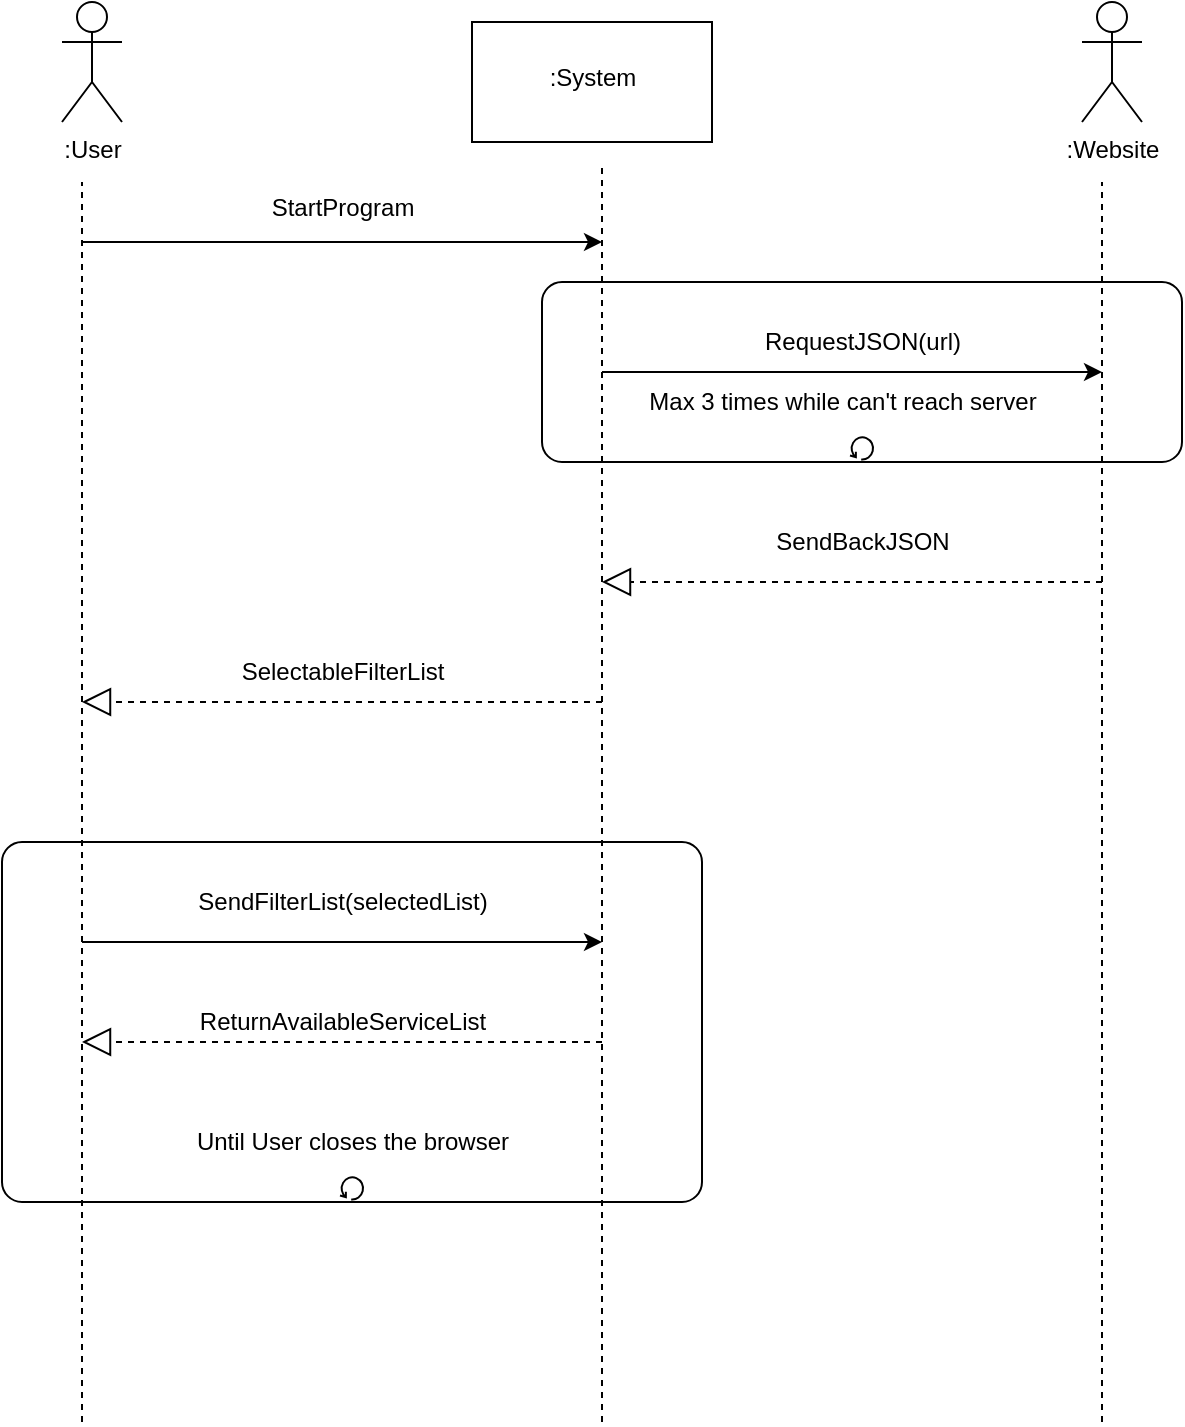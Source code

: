 <mxfile version="19.0.0" type="google"><diagram id="5121LsC_4LzDKBzuAIib" name="Page-1"><mxGraphModel grid="1" page="1" gridSize="10" guides="1" tooltips="1" connect="1" arrows="1" fold="1" pageScale="1" pageWidth="850" pageHeight="1100" math="0" shadow="0"><root><mxCell id="0"/><mxCell id="1" parent="0"/><mxCell id="rE-6pbPaNSZfkAIZ14ht-26" value="" style="points=[[0.25,0,0],[0.5,0,0],[0.75,0,0],[1,0.25,0],[1,0.5,0],[1,0.75,0],[0.75,1,0],[0.5,1,0],[0.25,1,0],[0,0.75,0],[0,0.5,0],[0,0.25,0]];shape=mxgraph.bpmn.task;whiteSpace=wrap;rectStyle=rounded;size=10;taskMarker=abstract;isLoopStandard=1;" vertex="1" parent="1"><mxGeometry x="130" y="460" width="350" height="180" as="geometry"/></mxCell><mxCell id="rE-6pbPaNSZfkAIZ14ht-20" value="" style="points=[[0.25,0,0],[0.5,0,0],[0.75,0,0],[1,0.25,0],[1,0.5,0],[1,0.75,0],[0.75,1,0],[0.5,1,0],[0.25,1,0],[0,0.75,0],[0,0.5,0],[0,0.25,0]];shape=mxgraph.bpmn.task;whiteSpace=wrap;rectStyle=rounded;size=10;taskMarker=abstract;isLoopStandard=1;" vertex="1" parent="1"><mxGeometry x="400" y="180" width="320" height="90" as="geometry"/></mxCell><mxCell id="rE-6pbPaNSZfkAIZ14ht-4" value="" style="verticalLabelPosition=bottom;verticalAlign=top;html=1;shape=mxgraph.basic.rect;fillColor2=none;strokeWidth=1;size=20;indent=5;" vertex="1" parent="1"><mxGeometry x="365" y="50" width="120" height="60" as="geometry"/></mxCell><mxCell id="rE-6pbPaNSZfkAIZ14ht-1" value=":User" style="shape=umlActor;verticalLabelPosition=bottom;verticalAlign=top;html=1;outlineConnect=0;" vertex="1" parent="1"><mxGeometry x="160" y="40" width="30" height="60" as="geometry"/></mxCell><mxCell id="rE-6pbPaNSZfkAIZ14ht-3" value=":Website" style="shape=umlActor;verticalLabelPosition=bottom;verticalAlign=top;html=1;" vertex="1" parent="1"><mxGeometry x="670" y="40" width="30" height="60" as="geometry"/></mxCell><mxCell id="rE-6pbPaNSZfkAIZ14ht-5" value="&lt;div&gt;:System&lt;/div&gt;&lt;div&gt;&lt;br&gt;&lt;/div&gt;" style="text;html=1;align=center;verticalAlign=middle;resizable=0;points=[];autosize=1;strokeColor=none;fillColor=none;" vertex="1" parent="1"><mxGeometry x="395" y="70" width="60" height="30" as="geometry"/></mxCell><mxCell id="rE-6pbPaNSZfkAIZ14ht-8" value="" style="endArrow=none;dashed=1;html=1;rounded=0;" edge="1" parent="1"><mxGeometry width="50" height="50" relative="1" as="geometry"><mxPoint x="170" y="750" as="sourcePoint"/><mxPoint x="170" y="130" as="targetPoint"/></mxGeometry></mxCell><mxCell id="rE-6pbPaNSZfkAIZ14ht-9" value="" style="endArrow=none;dashed=1;html=1;rounded=0;" edge="1" parent="1"><mxGeometry width="50" height="50" relative="1" as="geometry"><mxPoint x="430" y="750" as="sourcePoint"/><mxPoint x="430" y="120" as="targetPoint"/></mxGeometry></mxCell><mxCell id="rE-6pbPaNSZfkAIZ14ht-10" value="" style="endArrow=none;dashed=1;html=1;rounded=0;" edge="1" parent="1"><mxGeometry width="50" height="50" relative="1" as="geometry"><mxPoint x="680" y="750" as="sourcePoint"/><mxPoint x="680" y="130" as="targetPoint"/></mxGeometry></mxCell><mxCell id="rE-6pbPaNSZfkAIZ14ht-11" value="" style="endArrow=classic;html=1;rounded=0;" edge="1" parent="1"><mxGeometry width="50" height="50" relative="1" as="geometry"><mxPoint x="170" y="160" as="sourcePoint"/><mxPoint x="430" y="160" as="targetPoint"/></mxGeometry></mxCell><mxCell id="rE-6pbPaNSZfkAIZ14ht-12" value="&lt;div&gt;StartProgram&lt;/div&gt;&lt;div&gt;&lt;br&gt;&lt;/div&gt;" style="text;html=1;align=center;verticalAlign=middle;resizable=0;points=[];autosize=1;strokeColor=none;fillColor=none;" vertex="1" parent="1"><mxGeometry x="250" y="135" width="100" height="30" as="geometry"/></mxCell><mxCell id="rE-6pbPaNSZfkAIZ14ht-14" value="RequestJSON(url)" style="text;html=1;align=center;verticalAlign=middle;resizable=0;points=[];autosize=1;strokeColor=none;fillColor=none;" vertex="1" parent="1"><mxGeometry x="495" y="200" width="130" height="20" as="geometry"/></mxCell><mxCell id="rE-6pbPaNSZfkAIZ14ht-16" value="SendBackJSON" style="text;html=1;align=center;verticalAlign=middle;resizable=0;points=[];autosize=1;strokeColor=none;fillColor=none;" vertex="1" parent="1"><mxGeometry x="505" y="300" width="110" height="20" as="geometry"/></mxCell><mxCell id="rE-6pbPaNSZfkAIZ14ht-19" value="" style="endArrow=classic;html=1;rounded=0;" edge="1" parent="1"><mxGeometry width="50" height="50" relative="1" as="geometry"><mxPoint x="430" y="225" as="sourcePoint"/><mxPoint x="680" y="225" as="targetPoint"/></mxGeometry></mxCell><mxCell id="rE-6pbPaNSZfkAIZ14ht-22" value="Max 3 times while can't reach server" style="text;html=1;align=center;verticalAlign=middle;resizable=0;points=[];autosize=1;strokeColor=none;fillColor=none;" vertex="1" parent="1"><mxGeometry x="430" y="230" width="240" height="20" as="geometry"/></mxCell><mxCell id="rE-6pbPaNSZfkAIZ14ht-23" value="" style="endArrow=block;dashed=1;endFill=0;endSize=12;html=1;rounded=0;" edge="1" parent="1"><mxGeometry width="160" relative="1" as="geometry"><mxPoint x="680" y="330" as="sourcePoint"/><mxPoint x="430" y="330" as="targetPoint"/></mxGeometry></mxCell><mxCell id="rE-6pbPaNSZfkAIZ14ht-24" value="" style="endArrow=block;dashed=1;endFill=0;endSize=12;html=1;rounded=0;" edge="1" parent="1"><mxGeometry width="160" relative="1" as="geometry"><mxPoint x="430" y="390" as="sourcePoint"/><mxPoint x="170" y="390" as="targetPoint"/></mxGeometry></mxCell><mxCell id="rE-6pbPaNSZfkAIZ14ht-25" value="SelectableFilterList" style="text;html=1;align=center;verticalAlign=middle;resizable=0;points=[];autosize=1;strokeColor=none;fillColor=none;" vertex="1" parent="1"><mxGeometry x="230" y="365" width="140" height="20" as="geometry"/></mxCell><mxCell id="rE-6pbPaNSZfkAIZ14ht-27" value="" style="endArrow=classic;html=1;rounded=0;" edge="1" parent="1"><mxGeometry width="50" height="50" relative="1" as="geometry"><mxPoint x="170" y="510" as="sourcePoint"/><mxPoint x="430" y="510" as="targetPoint"/></mxGeometry></mxCell><mxCell id="rE-6pbPaNSZfkAIZ14ht-28" value="SendFilterList(selectedList)" style="text;html=1;align=center;verticalAlign=middle;resizable=0;points=[];autosize=1;strokeColor=none;fillColor=none;" vertex="1" parent="1"><mxGeometry x="205" y="480" width="190" height="20" as="geometry"/></mxCell><mxCell id="rE-6pbPaNSZfkAIZ14ht-29" value="" style="endArrow=block;dashed=1;endFill=0;endSize=12;html=1;rounded=0;" edge="1" parent="1"><mxGeometry width="160" relative="1" as="geometry"><mxPoint x="430" y="560" as="sourcePoint"/><mxPoint x="170" y="560" as="targetPoint"/></mxGeometry></mxCell><mxCell id="rE-6pbPaNSZfkAIZ14ht-30" value="ReturnAvailableServiceList" style="text;html=1;align=center;verticalAlign=middle;resizable=0;points=[];autosize=1;strokeColor=none;fillColor=none;" vertex="1" parent="1"><mxGeometry x="210" y="540" width="180" height="20" as="geometry"/></mxCell><mxCell id="rE-6pbPaNSZfkAIZ14ht-31" value="Until User closes the browser" style="text;html=1;align=center;verticalAlign=middle;resizable=0;points=[];autosize=1;strokeColor=none;fillColor=none;" vertex="1" parent="1"><mxGeometry x="205" y="600" width="200" height="20" as="geometry"/></mxCell></root></mxGraphModel></diagram></mxfile>